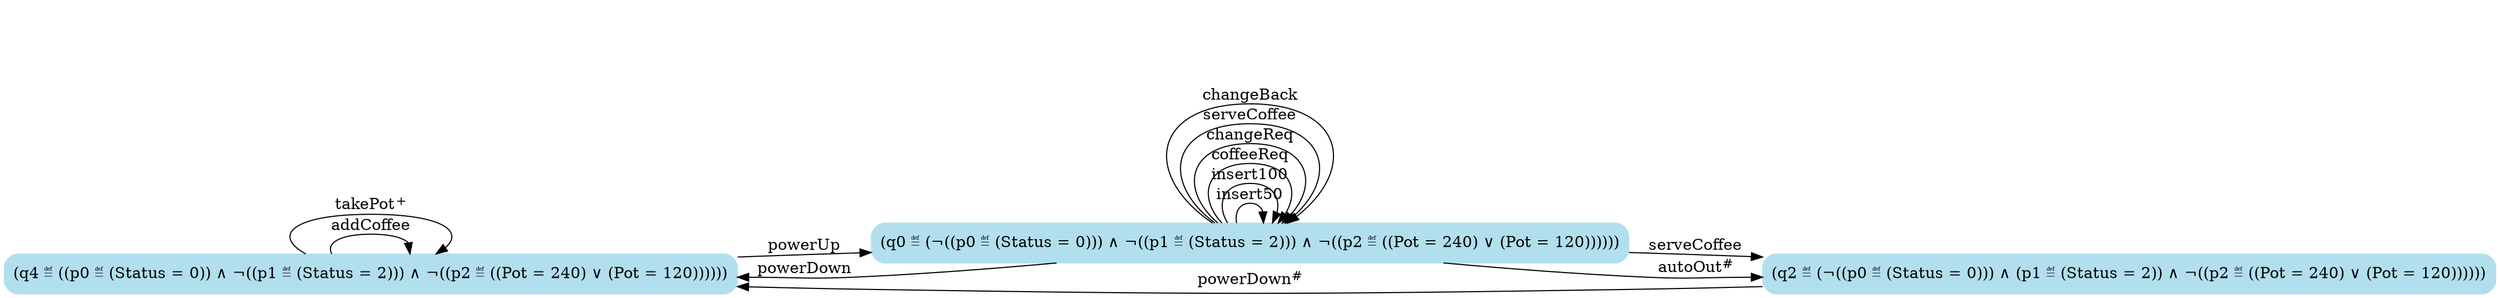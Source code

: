 digraph {

	rankdir="LR";
	node[shape="box", style="rounded,filled", color="lightblue2"];

	q4[label="(q4 ≝ ((p0 ≝ (Status = 0)) ∧ ¬((p1 ≝ (Status = 2))) ∧ ¬((p2 ≝ ((Pot = 240) ∨ (Pot = 120))))))"];
	q0[label="(q0 ≝ (¬((p0 ≝ (Status = 0))) ∧ ¬((p1 ≝ (Status = 2))) ∧ ¬((p2 ≝ ((Pot = 240) ∨ (Pot = 120))))))"];
	q2[label="(q2 ≝ (¬((p0 ≝ (Status = 0))) ∧ (p1 ≝ (Status = 2)) ∧ ¬((p2 ≝ ((Pot = 240) ∨ (Pot = 120))))))"];

	q4 -> q4 [label="addCoffee"];
	q4 -> q0 [label="powerUp"];
	q0 -> q0 [label="insert50"];
	q0 -> q0 [label="insert100"];
	q0 -> q0 [label="coffeeReq"];
	q0 -> q0 [label="changeReq"];
	q0 -> q0 [label="serveCoffee"];
	q0 -> q0 [label="changeBack"];
	q0 -> q2 [label="serveCoffee"];
	q0 -> q4 [label="powerDown"];
	q0 -> q2 [label=<autoOut<sup>#</sup>>];
	q2 -> q4 [label=<powerDown<sup>#</sup>>];
	q4 -> q4 [label=<takePot<sup>+</sup>>];

}
